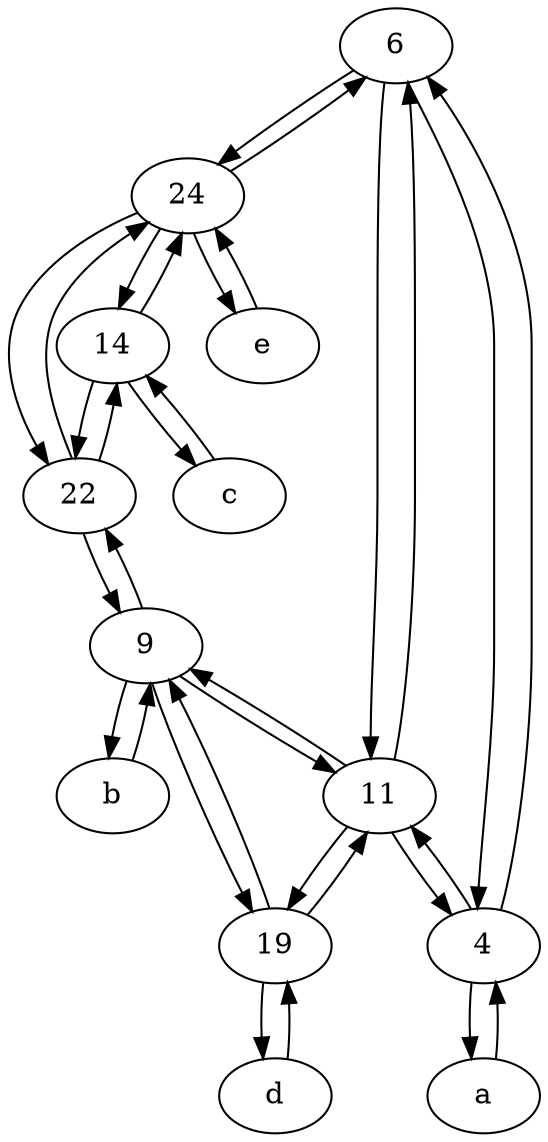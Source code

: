 digraph  {
	6;
	d [pos="20,30!"];
	24;
	14;
	b [pos="50,20!"];
	11;
	a [pos="40,10!"];
	22;
	19;
	c [pos="20,10!"];
	4;
	9;
	e [pos="30,50!"];
	19 -> 11;
	4 -> 6;
	9 -> 19;
	19 -> 9;
	9 -> 22;
	4 -> 11;
	11 -> 6;
	11 -> 19;
	19 -> d;
	6 -> 4;
	9 -> 11;
	14 -> c;
	14 -> 22;
	24 -> 22;
	11 -> 4;
	e -> 24;
	b -> 9;
	11 -> 9;
	22 -> 9;
	6 -> 24;
	d -> 19;
	a -> 4;
	24 -> e;
	9 -> b;
	c -> 14;
	24 -> 14;
	22 -> 14;
	22 -> 24;
	14 -> 24;
	4 -> a;
	6 -> 11;
	24 -> 6;

	}
